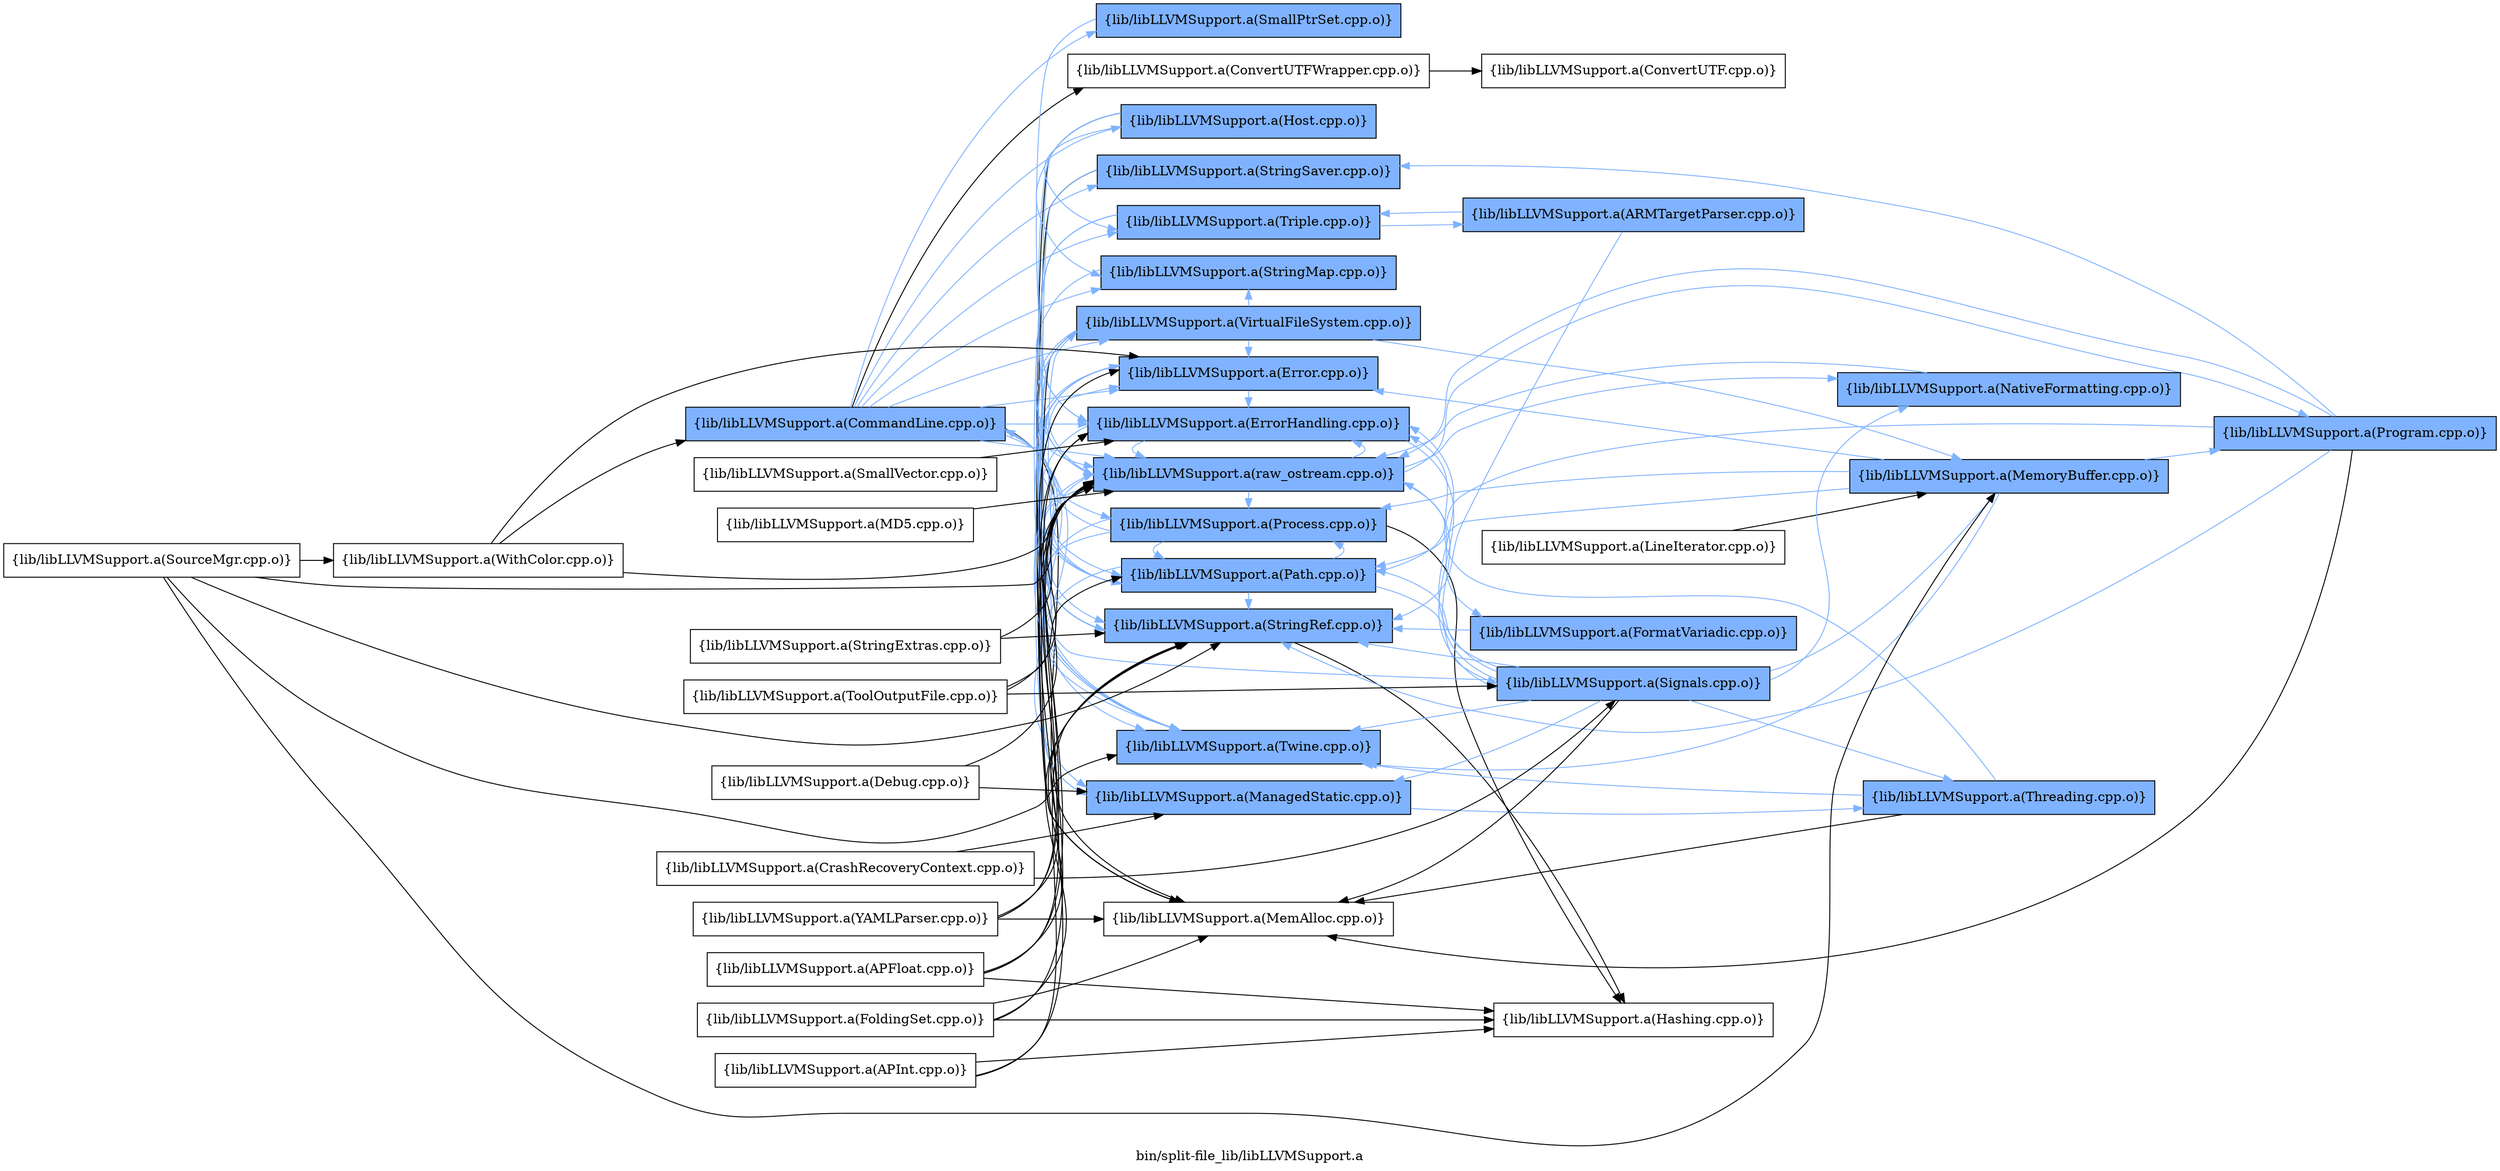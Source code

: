 digraph "bin/split-file_lib/libLLVMSupport.a" {
	label="bin/split-file_lib/libLLVMSupport.a";
	rankdir=LR;
	{ rank=same; Node0x5617c443ea18;  }
	{ rank=same; Node0x5617c443cd58; Node0x5617c443dde8; Node0x5617c443d1b8; Node0x5617c443e7e8; Node0x5617c443eec8; Node0x5617c443d258; Node0x5617c443e018; Node0x5617c443ec98; Node0x5617c443ee28; Node0x5617c443cf38; Node0x5617c443e568; Node0x5617c443e888; Node0x5617c443d398; Node0x5617c443e108; Node0x5617c443d618; Node0x5617c443d3e8;  }

	Node0x5617c443ea18 [shape=record,shape=box,group=1,style=filled,fillcolor="0.600000 0.5 1",label="{lib/libLLVMSupport.a(CommandLine.cpp.o)}"];
	Node0x5617c443ea18 -> Node0x5617c443cd58;
	Node0x5617c443ea18 -> Node0x5617c443dde8[color="0.600000 0.5 1"];
	Node0x5617c443ea18 -> Node0x5617c443d1b8[color="0.600000 0.5 1"];
	Node0x5617c443ea18 -> Node0x5617c443e7e8[color="0.600000 0.5 1"];
	Node0x5617c443ea18 -> Node0x5617c443eec8;
	Node0x5617c443ea18 -> Node0x5617c443d258[color="0.600000 0.5 1"];
	Node0x5617c443ea18 -> Node0x5617c443e018[color="0.600000 0.5 1"];
	Node0x5617c443ea18 -> Node0x5617c443ec98[color="0.600000 0.5 1"];
	Node0x5617c443ea18 -> Node0x5617c443ee28[color="0.600000 0.5 1"];
	Node0x5617c443ea18 -> Node0x5617c443cf38[color="0.600000 0.5 1"];
	Node0x5617c443ea18 -> Node0x5617c443e568[color="0.600000 0.5 1"];
	Node0x5617c443ea18 -> Node0x5617c443e888[color="0.600000 0.5 1"];
	Node0x5617c443ea18 -> Node0x5617c443d398[color="0.600000 0.5 1"];
	Node0x5617c443ea18 -> Node0x5617c443e108[color="0.600000 0.5 1"];
	Node0x5617c443ea18 -> Node0x5617c443d618[color="0.600000 0.5 1"];
	Node0x5617c443ea18 -> Node0x5617c443d3e8[color="0.600000 0.5 1"];
	Node0x5617c443e0b8 [shape=record,shape=box,group=0,label="{lib/libLLVMSupport.a(LineIterator.cpp.o)}"];
	Node0x5617c443e0b8 -> Node0x5617c443cee8;
	Node0x5617c443e7e8 [shape=record,shape=box,group=1,style=filled,fillcolor="0.600000 0.5 1",label="{lib/libLLVMSupport.a(ManagedStatic.cpp.o)}"];
	Node0x5617c443e7e8 -> Node0x5617c443ef68[color="0.600000 0.5 1"];
	Node0x5617c443eec8 [shape=record,shape=box,group=0,label="{lib/libLLVMSupport.a(MemAlloc.cpp.o)}"];
	Node0x5617c443cee8 [shape=record,shape=box,group=1,style=filled,fillcolor="0.600000 0.5 1",label="{lib/libLLVMSupport.a(MemoryBuffer.cpp.o)}"];
	Node0x5617c443cee8 -> Node0x5617c443dde8[color="0.600000 0.5 1"];
	Node0x5617c443cee8 -> Node0x5617c443e888[color="0.600000 0.5 1"];
	Node0x5617c443cee8 -> Node0x5617c443d398[color="0.600000 0.5 1"];
	Node0x5617c443cee8 -> Node0x5617c443d618[color="0.600000 0.5 1"];
	Node0x5617c443cee8 -> Node0x5617c443e5b8[color="0.600000 0.5 1"];
	Node0x5617c443ee28 [shape=record,shape=box,group=1,style=filled,fillcolor="0.600000 0.5 1",label="{lib/libLLVMSupport.a(StringRef.cpp.o)}"];
	Node0x5617c443ee28 -> Node0x5617c443dde8[color="0.600000 0.5 1"];
	Node0x5617c443ee28 -> Node0x5617c443d0c8;
	Node0x5617c443cf38 [shape=record,shape=box,group=1,style=filled,fillcolor="0.600000 0.5 1",label="{lib/libLLVMSupport.a(raw_ostream.cpp.o)}"];
	Node0x5617c443cf38 -> Node0x5617c443dde8[color="0.600000 0.5 1"];
	Node0x5617c443cf38 -> Node0x5617c443d1b8[color="0.600000 0.5 1"];
	Node0x5617c443cf38 -> Node0x5617c443d708[color="0.600000 0.5 1"];
	Node0x5617c443cf38 -> Node0x5617c443dd48[color="0.600000 0.5 1"];
	Node0x5617c443cf38 -> Node0x5617c443e888[color="0.600000 0.5 1"];
	Node0x5617c443cf38 -> Node0x5617c443d398[color="0.600000 0.5 1"];
	Node0x5617c443cf38 -> Node0x5617c443d618[color="0.600000 0.5 1"];
	Node0x5617c443cf38 -> Node0x5617c443e5b8[color="0.600000 0.5 1"];
	Node0x5617c443e888 [shape=record,shape=box,group=1,style=filled,fillcolor="0.600000 0.5 1",label="{lib/libLLVMSupport.a(Path.cpp.o)}"];
	Node0x5617c443e888 -> Node0x5617c443dde8[color="0.600000 0.5 1"];
	Node0x5617c443e888 -> Node0x5617c443ee28[color="0.600000 0.5 1"];
	Node0x5617c443e888 -> Node0x5617c443d398[color="0.600000 0.5 1"];
	Node0x5617c443e888 -> Node0x5617c443d618[color="0.600000 0.5 1"];
	Node0x5617c443e888 -> Node0x5617c443d3e8[color="0.600000 0.5 1"];
	Node0x5617c443e888 -> Node0x5617c443ccb8[color="0.600000 0.5 1"];
	Node0x5617c443f1e8 [shape=record,shape=box,group=0,label="{lib/libLLVMSupport.a(ToolOutputFile.cpp.o)}"];
	Node0x5617c443f1e8 -> Node0x5617c443cf38;
	Node0x5617c443f1e8 -> Node0x5617c443e888;
	Node0x5617c443f1e8 -> Node0x5617c443ccb8;
	Node0x5617c443d618 [shape=record,shape=box,group=1,style=filled,fillcolor="0.600000 0.5 1",label="{lib/libLLVMSupport.a(Twine.cpp.o)}"];
	Node0x5617c443d618 -> Node0x5617c443cf38[color="0.600000 0.5 1"];
	Node0x5617c443eb08 [shape=record,shape=box,group=0,label="{lib/libLLVMSupport.a(WithColor.cpp.o)}"];
	Node0x5617c443eb08 -> Node0x5617c443ea18;
	Node0x5617c443eb08 -> Node0x5617c443dde8;
	Node0x5617c443eb08 -> Node0x5617c443cf38;
	Node0x5617c443cd58 [shape=record,shape=box,group=0,label="{lib/libLLVMSupport.a(ConvertUTFWrapper.cpp.o)}"];
	Node0x5617c443cd58 -> Node0x5617c443cf88;
	Node0x5617c443dde8 [shape=record,shape=box,group=1,style=filled,fillcolor="0.600000 0.5 1",label="{lib/libLLVMSupport.a(Error.cpp.o)}"];
	Node0x5617c443dde8 -> Node0x5617c443d1b8[color="0.600000 0.5 1"];
	Node0x5617c443dde8 -> Node0x5617c443e7e8[color="0.600000 0.5 1"];
	Node0x5617c443dde8 -> Node0x5617c443cf38[color="0.600000 0.5 1"];
	Node0x5617c443dde8 -> Node0x5617c443d618[color="0.600000 0.5 1"];
	Node0x5617c443d1b8 [shape=record,shape=box,group=1,style=filled,fillcolor="0.600000 0.5 1",label="{lib/libLLVMSupport.a(ErrorHandling.cpp.o)}"];
	Node0x5617c443d1b8 -> Node0x5617c443cf38[color="0.600000 0.5 1"];
	Node0x5617c443d1b8 -> Node0x5617c443d618[color="0.600000 0.5 1"];
	Node0x5617c443d1b8 -> Node0x5617c443ccb8[color="0.600000 0.5 1"];
	Node0x5617c443d258 [shape=record,shape=box,group=1,style=filled,fillcolor="0.600000 0.5 1",label="{lib/libLLVMSupport.a(SmallPtrSet.cpp.o)}"];
	Node0x5617c443d258 -> Node0x5617c443d1b8[color="0.600000 0.5 1"];
	Node0x5617c443e018 [shape=record,shape=box,group=1,style=filled,fillcolor="0.600000 0.5 1",label="{lib/libLLVMSupport.a(StringMap.cpp.o)}"];
	Node0x5617c443e018 -> Node0x5617c443d1b8[color="0.600000 0.5 1"];
	Node0x5617c443ec98 [shape=record,shape=box,group=1,style=filled,fillcolor="0.600000 0.5 1",label="{lib/libLLVMSupport.a(StringSaver.cpp.o)}"];
	Node0x5617c443ec98 -> Node0x5617c443eec8;
	Node0x5617c443ec98 -> Node0x5617c443ee28[color="0.600000 0.5 1"];
	Node0x5617c443e568 [shape=record,shape=box,group=1,style=filled,fillcolor="0.600000 0.5 1",label="{lib/libLLVMSupport.a(Host.cpp.o)}"];
	Node0x5617c443e568 -> Node0x5617c443eec8;
	Node0x5617c443e568 -> Node0x5617c443e018[color="0.600000 0.5 1"];
	Node0x5617c443e568 -> Node0x5617c443ee28[color="0.600000 0.5 1"];
	Node0x5617c443e568 -> Node0x5617c443cf38[color="0.600000 0.5 1"];
	Node0x5617c443e568 -> Node0x5617c443e108[color="0.600000 0.5 1"];
	Node0x5617c443d398 [shape=record,shape=box,group=1,style=filled,fillcolor="0.600000 0.5 1",label="{lib/libLLVMSupport.a(Process.cpp.o)}"];
	Node0x5617c443d398 -> Node0x5617c443dde8[color="0.600000 0.5 1"];
	Node0x5617c443d398 -> Node0x5617c443e7e8[color="0.600000 0.5 1"];
	Node0x5617c443d398 -> Node0x5617c443ee28[color="0.600000 0.5 1"];
	Node0x5617c443d398 -> Node0x5617c443e888[color="0.600000 0.5 1"];
	Node0x5617c443d398 -> Node0x5617c443d0c8;
	Node0x5617c443e108 [shape=record,shape=box,group=1,style=filled,fillcolor="0.600000 0.5 1",label="{lib/libLLVMSupport.a(Triple.cpp.o)}"];
	Node0x5617c443e108 -> Node0x5617c443ee28[color="0.600000 0.5 1"];
	Node0x5617c443e108 -> Node0x5617c443e3d8[color="0.600000 0.5 1"];
	Node0x5617c443e108 -> Node0x5617c443d618[color="0.600000 0.5 1"];
	Node0x5617c443d3e8 [shape=record,shape=box,group=1,style=filled,fillcolor="0.600000 0.5 1",label="{lib/libLLVMSupport.a(VirtualFileSystem.cpp.o)}"];
	Node0x5617c443d3e8 -> Node0x5617c443dde8[color="0.600000 0.5 1"];
	Node0x5617c443d3e8 -> Node0x5617c443eec8;
	Node0x5617c443d3e8 -> Node0x5617c443cee8[color="0.600000 0.5 1"];
	Node0x5617c443d3e8 -> Node0x5617c443e018[color="0.600000 0.5 1"];
	Node0x5617c443d3e8 -> Node0x5617c443ee28[color="0.600000 0.5 1"];
	Node0x5617c443d3e8 -> Node0x5617c443cf38[color="0.600000 0.5 1"];
	Node0x5617c443d3e8 -> Node0x5617c443e888[color="0.600000 0.5 1"];
	Node0x5617c443d3e8 -> Node0x5617c443d618[color="0.600000 0.5 1"];
	Node0x5617c443cf88 [shape=record,shape=box,group=0,label="{lib/libLLVMSupport.a(ConvertUTF.cpp.o)}"];
	Node0x5617c443ccb8 [shape=record,shape=box,group=1,style=filled,fillcolor="0.600000 0.5 1",label="{lib/libLLVMSupport.a(Signals.cpp.o)}"];
	Node0x5617c443ccb8 -> Node0x5617c443ea18[color="0.600000 0.5 1"];
	Node0x5617c443ccb8 -> Node0x5617c443d1b8[color="0.600000 0.5 1"];
	Node0x5617c443ccb8 -> Node0x5617c443e7e8[color="0.600000 0.5 1"];
	Node0x5617c443ccb8 -> Node0x5617c443eec8;
	Node0x5617c443ccb8 -> Node0x5617c443cee8[color="0.600000 0.5 1"];
	Node0x5617c443ccb8 -> Node0x5617c443ee28[color="0.600000 0.5 1"];
	Node0x5617c443ccb8 -> Node0x5617c443cf38[color="0.600000 0.5 1"];
	Node0x5617c443ccb8 -> Node0x5617c443d708[color="0.600000 0.5 1"];
	Node0x5617c443ccb8 -> Node0x5617c443e888[color="0.600000 0.5 1"];
	Node0x5617c443ccb8 -> Node0x5617c443d618[color="0.600000 0.5 1"];
	Node0x5617c443ccb8 -> Node0x5617c443ef68[color="0.600000 0.5 1"];
	Node0x5617c443d938 [shape=record,shape=box,group=0,label="{lib/libLLVMSupport.a(Debug.cpp.o)}"];
	Node0x5617c443d938 -> Node0x5617c443e7e8;
	Node0x5617c443d938 -> Node0x5617c443cf38;
	Node0x5617c443ef68 [shape=record,shape=box,group=1,style=filled,fillcolor="0.600000 0.5 1",label="{lib/libLLVMSupport.a(Threading.cpp.o)}"];
	Node0x5617c443ef68 -> Node0x5617c443d1b8[color="0.600000 0.5 1"];
	Node0x5617c443ef68 -> Node0x5617c443eec8;
	Node0x5617c443ef68 -> Node0x5617c443d618[color="0.600000 0.5 1"];
	Node0x5617c443e5b8 [shape=record,shape=box,group=1,style=filled,fillcolor="0.600000 0.5 1",label="{lib/libLLVMSupport.a(Program.cpp.o)}"];
	Node0x5617c443e5b8 -> Node0x5617c443eec8;
	Node0x5617c443e5b8 -> Node0x5617c443ec98[color="0.600000 0.5 1"];
	Node0x5617c443e5b8 -> Node0x5617c443ee28[color="0.600000 0.5 1"];
	Node0x5617c443e5b8 -> Node0x5617c443cf38[color="0.600000 0.5 1"];
	Node0x5617c443e5b8 -> Node0x5617c443e888[color="0.600000 0.5 1"];
	Node0x5617c443d9d8 [shape=record,shape=box,group=0,label="{lib/libLLVMSupport.a(SmallVector.cpp.o)}"];
	Node0x5617c443d9d8 -> Node0x5617c443d1b8;
	Node0x5617c443d0c8 [shape=record,shape=box,group=0,label="{lib/libLLVMSupport.a(Hashing.cpp.o)}"];
	Node0x5617c443e838 [shape=record,shape=box,group=0,label="{lib/libLLVMSupport.a(APFloat.cpp.o)}"];
	Node0x5617c443e838 -> Node0x5617c443dde8;
	Node0x5617c443e838 -> Node0x5617c443ee28;
	Node0x5617c443e838 -> Node0x5617c443cf38;
	Node0x5617c443e838 -> Node0x5617c443d0c8;
	Node0x5617c443d6b8 [shape=record,shape=box,group=0,label="{lib/libLLVMSupport.a(APInt.cpp.o)}"];
	Node0x5617c443d6b8 -> Node0x5617c443ee28;
	Node0x5617c443d6b8 -> Node0x5617c443cf38;
	Node0x5617c443d6b8 -> Node0x5617c443d0c8;
	Node0x5617c443d028 [shape=record,shape=box,group=0,label="{lib/libLLVMSupport.a(FoldingSet.cpp.o)}"];
	Node0x5617c443d028 -> Node0x5617c443d1b8;
	Node0x5617c443d028 -> Node0x5617c443eec8;
	Node0x5617c443d028 -> Node0x5617c443ee28;
	Node0x5617c443d028 -> Node0x5617c443d0c8;
	Node0x5617c443e3d8 [shape=record,shape=box,group=1,style=filled,fillcolor="0.600000 0.5 1",label="{lib/libLLVMSupport.a(ARMTargetParser.cpp.o)}"];
	Node0x5617c443e3d8 -> Node0x5617c443ee28[color="0.600000 0.5 1"];
	Node0x5617c443e3d8 -> Node0x5617c443e108[color="0.600000 0.5 1"];
	Node0x5617c443edd8 [shape=record,shape=box,group=0,label="{lib/libLLVMSupport.a(SourceMgr.cpp.o)}"];
	Node0x5617c443edd8 -> Node0x5617c443cee8;
	Node0x5617c443edd8 -> Node0x5617c443ee28;
	Node0x5617c443edd8 -> Node0x5617c443cf38;
	Node0x5617c443edd8 -> Node0x5617c443d618;
	Node0x5617c443edd8 -> Node0x5617c443eb08;
	Node0x5617c443e928 [shape=record,shape=box,group=0,label="{lib/libLLVMSupport.a(YAMLParser.cpp.o)}"];
	Node0x5617c443e928 -> Node0x5617c443d1b8;
	Node0x5617c443e928 -> Node0x5617c443eec8;
	Node0x5617c443e928 -> Node0x5617c443ee28;
	Node0x5617c443e928 -> Node0x5617c443cf38;
	Node0x5617c443d708 [shape=record,shape=box,group=1,style=filled,fillcolor="0.600000 0.5 1",label="{lib/libLLVMSupport.a(NativeFormatting.cpp.o)}"];
	Node0x5617c443d708 -> Node0x5617c443cf38[color="0.600000 0.5 1"];
	Node0x5617c443dd48 [shape=record,shape=box,group=1,style=filled,fillcolor="0.600000 0.5 1",label="{lib/libLLVMSupport.a(FormatVariadic.cpp.o)}"];
	Node0x5617c443dd48 -> Node0x5617c443ee28[color="0.600000 0.5 1"];
	Node0x5617c443f058 [shape=record,shape=box,group=0,label="{lib/libLLVMSupport.a(MD5.cpp.o)}"];
	Node0x5617c443f058 -> Node0x5617c443cf38;
	Node0x5617c443d668 [shape=record,shape=box,group=0,label="{lib/libLLVMSupport.a(CrashRecoveryContext.cpp.o)}"];
	Node0x5617c443d668 -> Node0x5617c443e7e8;
	Node0x5617c443d668 -> Node0x5617c443ccb8;
	Node0x5617c443e158 [shape=record,shape=box,group=0,label="{lib/libLLVMSupport.a(StringExtras.cpp.o)}"];
	Node0x5617c443e158 -> Node0x5617c443ee28;
	Node0x5617c443e158 -> Node0x5617c443cf38;
}
